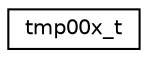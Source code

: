 digraph "Graphical Class Hierarchy"
{
 // LATEX_PDF_SIZE
  edge [fontname="Helvetica",fontsize="10",labelfontname="Helvetica",labelfontsize="10"];
  node [fontname="Helvetica",fontsize="10",shape=record];
  rankdir="LR";
  Node0 [label="tmp00x_t",height=0.2,width=0.4,color="black", fillcolor="white", style="filled",URL="$structtmp00x__t.html",tooltip="Device descriptor for TMP00X sensors."];
}
